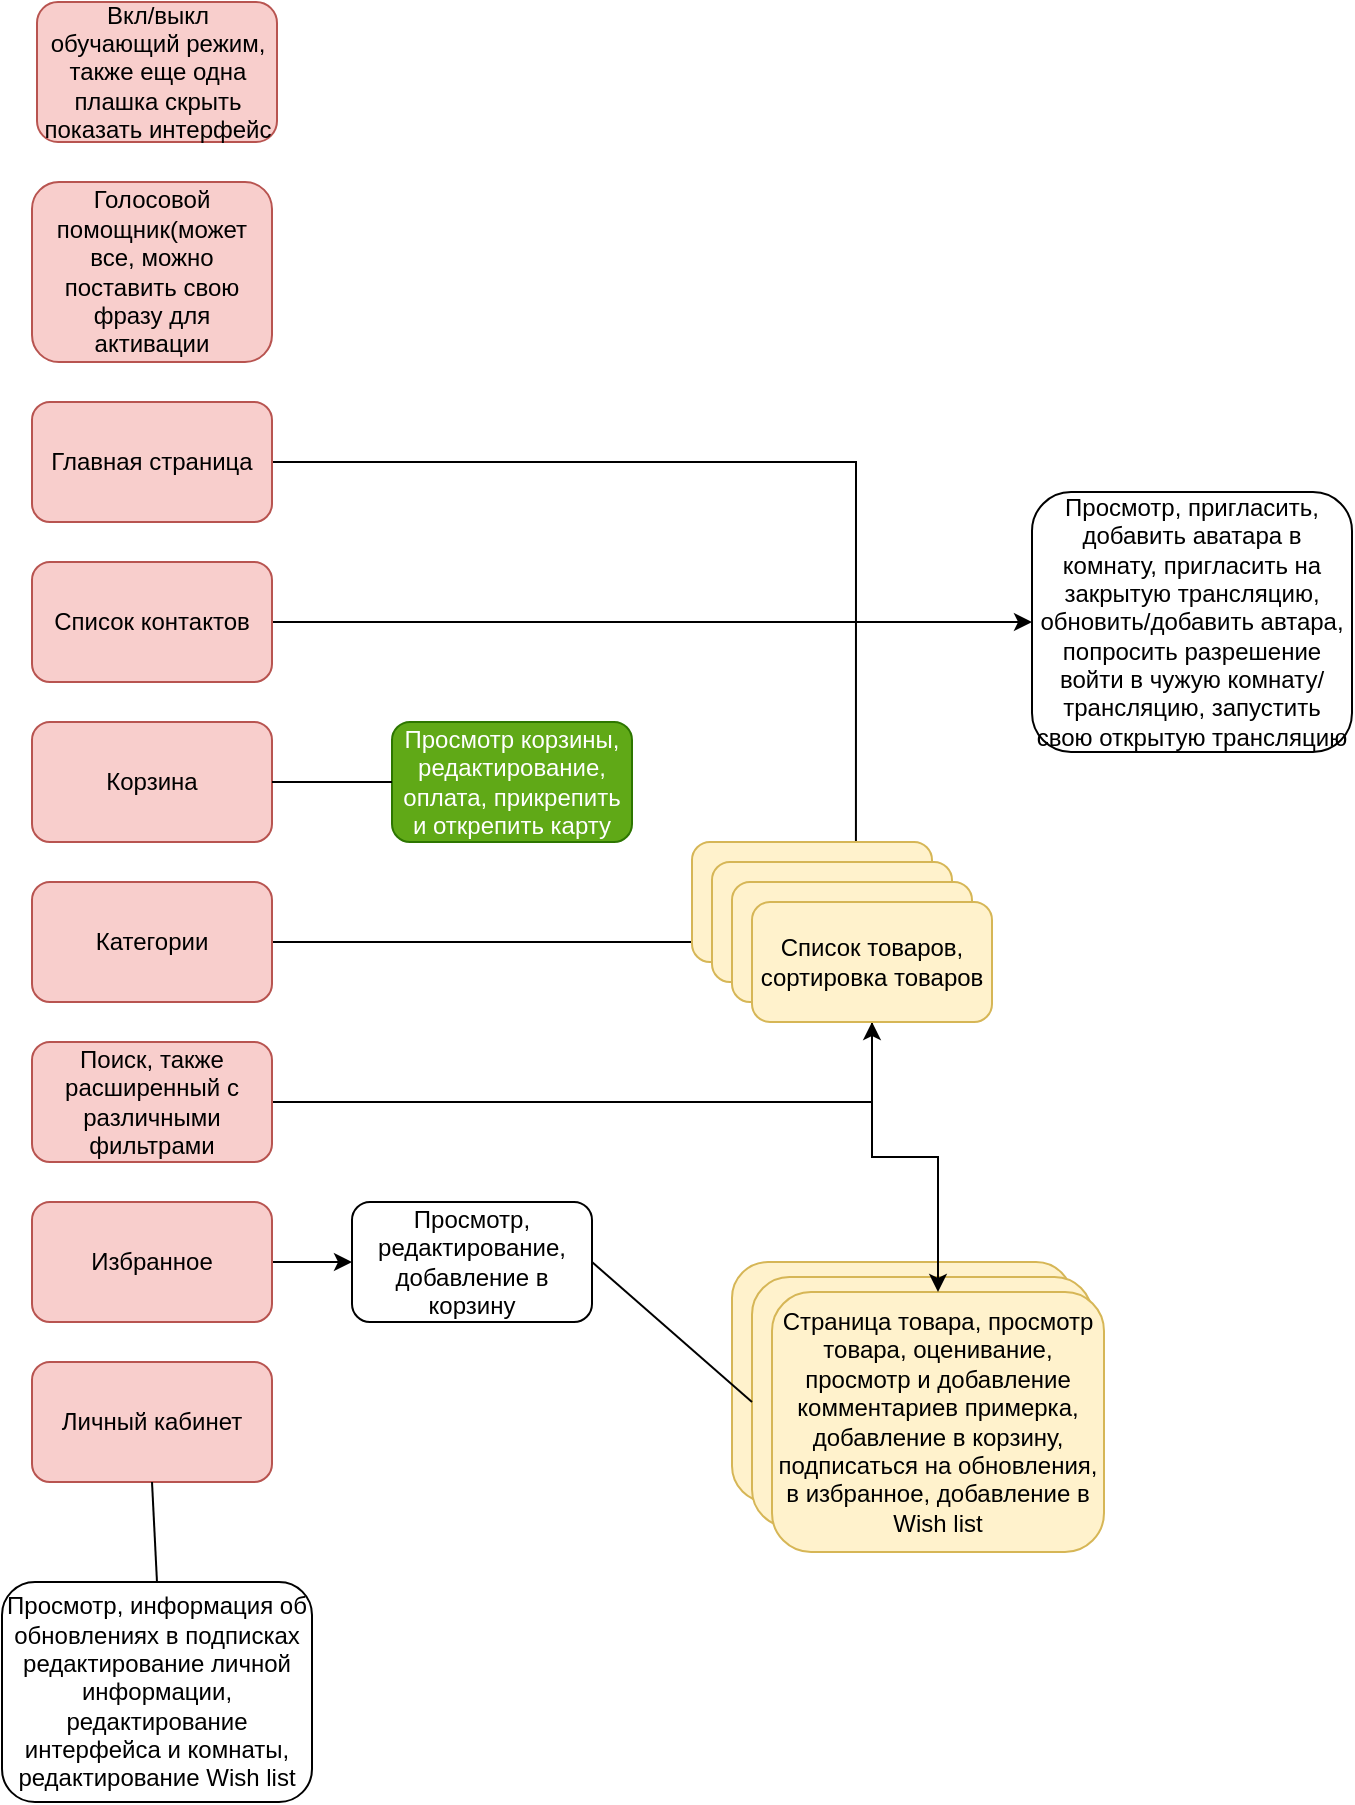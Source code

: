 <mxfile version="14.6.13" type="github">
  <diagram id="yVRvtDNOpkcY-x4k_joX" name="Page-1">
    <mxGraphModel dx="828" dy="1621" grid="1" gridSize="10" guides="1" tooltips="1" connect="1" arrows="1" fold="1" page="1" pageScale="1" pageWidth="827" pageHeight="1169" math="0" shadow="0">
      <root>
        <mxCell id="0" />
        <mxCell id="1" parent="0" />
        <mxCell id="rZZrpLSbzX8zwbnqx2oc-27" style="edgeStyle=orthogonalEdgeStyle;rounded=0;orthogonalLoop=1;jettySize=auto;html=1;entryX=0.433;entryY=0.017;entryDx=0;entryDy=0;entryPerimeter=0;" edge="1" parent="1" source="rZZrpLSbzX8zwbnqx2oc-1" target="rZZrpLSbzX8zwbnqx2oc-24">
          <mxGeometry relative="1" as="geometry" />
        </mxCell>
        <mxCell id="rZZrpLSbzX8zwbnqx2oc-1" value="Главная страница" style="rounded=1;whiteSpace=wrap;html=1;fillColor=#f8cecc;strokeColor=#b85450;" vertex="1" parent="1">
          <mxGeometry x="30" y="30" width="120" height="60" as="geometry" />
        </mxCell>
        <mxCell id="rZZrpLSbzX8zwbnqx2oc-31" style="edgeStyle=orthogonalEdgeStyle;rounded=0;orthogonalLoop=1;jettySize=auto;html=1;entryX=0;entryY=0.5;entryDx=0;entryDy=0;" edge="1" parent="1" source="rZZrpLSbzX8zwbnqx2oc-2" target="rZZrpLSbzX8zwbnqx2oc-30">
          <mxGeometry relative="1" as="geometry" />
        </mxCell>
        <mxCell id="rZZrpLSbzX8zwbnqx2oc-2" value="Список контактов" style="rounded=1;whiteSpace=wrap;html=1;fillColor=#f8cecc;strokeColor=#b85450;" vertex="1" parent="1">
          <mxGeometry x="30" y="110" width="120" height="60" as="geometry" />
        </mxCell>
        <mxCell id="rZZrpLSbzX8zwbnqx2oc-3" value="Корзина" style="rounded=1;whiteSpace=wrap;html=1;fillColor=#f8cecc;strokeColor=#b85450;" vertex="1" parent="1">
          <mxGeometry x="30" y="190" width="120" height="60" as="geometry" />
        </mxCell>
        <mxCell id="rZZrpLSbzX8zwbnqx2oc-25" style="edgeStyle=orthogonalEdgeStyle;rounded=0;orthogonalLoop=1;jettySize=auto;html=1;entryX=0;entryY=0.5;entryDx=0;entryDy=0;" edge="1" parent="1" source="rZZrpLSbzX8zwbnqx2oc-4" target="rZZrpLSbzX8zwbnqx2oc-23">
          <mxGeometry relative="1" as="geometry" />
        </mxCell>
        <mxCell id="rZZrpLSbzX8zwbnqx2oc-4" value="Категории" style="rounded=1;whiteSpace=wrap;html=1;fillColor=#f8cecc;strokeColor=#b85450;" vertex="1" parent="1">
          <mxGeometry x="30" y="270" width="120" height="60" as="geometry" />
        </mxCell>
        <mxCell id="rZZrpLSbzX8zwbnqx2oc-26" style="edgeStyle=orthogonalEdgeStyle;rounded=0;orthogonalLoop=1;jettySize=auto;html=1;" edge="1" parent="1" source="rZZrpLSbzX8zwbnqx2oc-5" target="rZZrpLSbzX8zwbnqx2oc-24">
          <mxGeometry relative="1" as="geometry" />
        </mxCell>
        <mxCell id="rZZrpLSbzX8zwbnqx2oc-5" value="Поиск, также расширенный с различными фильтрами" style="rounded=1;whiteSpace=wrap;html=1;fillColor=#f8cecc;strokeColor=#b85450;" vertex="1" parent="1">
          <mxGeometry x="30" y="350" width="120" height="60" as="geometry" />
        </mxCell>
        <mxCell id="rZZrpLSbzX8zwbnqx2oc-6" value="Просмотр корзины, редактирование, оплата, прикрепить и открепить карту" style="rounded=1;whiteSpace=wrap;html=1;fillColor=#60a917;strokeColor=#2D7600;fontColor=#ffffff;" vertex="1" parent="1">
          <mxGeometry x="210" y="190" width="120" height="60" as="geometry" />
        </mxCell>
        <mxCell id="rZZrpLSbzX8zwbnqx2oc-7" value="" style="endArrow=none;html=1;exitX=1;exitY=0.5;exitDx=0;exitDy=0;entryX=0;entryY=0.5;entryDx=0;entryDy=0;" edge="1" parent="1" source="rZZrpLSbzX8zwbnqx2oc-3" target="rZZrpLSbzX8zwbnqx2oc-6">
          <mxGeometry width="50" height="50" relative="1" as="geometry">
            <mxPoint x="270" y="250" as="sourcePoint" />
            <mxPoint x="320" y="200" as="targetPoint" />
          </mxGeometry>
        </mxCell>
        <mxCell id="rZZrpLSbzX8zwbnqx2oc-8" value="Личный кабинет" style="rounded=1;whiteSpace=wrap;html=1;fillColor=#f8cecc;strokeColor=#b85450;" vertex="1" parent="1">
          <mxGeometry x="30" y="510" width="120" height="60" as="geometry" />
        </mxCell>
        <mxCell id="rZZrpLSbzX8zwbnqx2oc-9" value="Просмотр, информация об обновлениях в подписках редактирование личной информации, редактирование интерфейса и комнаты, редактирование Wish list" style="rounded=1;whiteSpace=wrap;html=1;" vertex="1" parent="1">
          <mxGeometry x="15" y="620" width="155" height="110" as="geometry" />
        </mxCell>
        <mxCell id="rZZrpLSbzX8zwbnqx2oc-10" value="" style="endArrow=none;html=1;entryX=0.5;entryY=0;entryDx=0;entryDy=0;exitX=0.5;exitY=1;exitDx=0;exitDy=0;" edge="1" parent="1" source="rZZrpLSbzX8zwbnqx2oc-8" target="rZZrpLSbzX8zwbnqx2oc-9">
          <mxGeometry width="50" height="50" relative="1" as="geometry">
            <mxPoint x="150" y="570" as="sourcePoint" />
            <mxPoint x="200" y="520" as="targetPoint" />
          </mxGeometry>
        </mxCell>
        <mxCell id="rZZrpLSbzX8zwbnqx2oc-15" style="edgeStyle=orthogonalEdgeStyle;rounded=0;orthogonalLoop=1;jettySize=auto;html=1;entryX=0;entryY=0.5;entryDx=0;entryDy=0;" edge="1" parent="1" source="rZZrpLSbzX8zwbnqx2oc-13" target="rZZrpLSbzX8zwbnqx2oc-14">
          <mxGeometry relative="1" as="geometry" />
        </mxCell>
        <mxCell id="rZZrpLSbzX8zwbnqx2oc-13" value="Избранное" style="rounded=1;whiteSpace=wrap;html=1;fillColor=#f8cecc;strokeColor=#b85450;" vertex="1" parent="1">
          <mxGeometry x="30" y="430" width="120" height="60" as="geometry" />
        </mxCell>
        <mxCell id="rZZrpLSbzX8zwbnqx2oc-14" value="Просмотр, редактирование, добавление в корзину" style="rounded=1;whiteSpace=wrap;html=1;" vertex="1" parent="1">
          <mxGeometry x="190" y="430" width="120" height="60" as="geometry" />
        </mxCell>
        <mxCell id="rZZrpLSbzX8zwbnqx2oc-17" value="" style="rounded=1;whiteSpace=wrap;html=1;fillColor=#fff2cc;strokeColor=#d6b656;" vertex="1" parent="1">
          <mxGeometry x="380" y="460" width="170" height="120" as="geometry" />
        </mxCell>
        <mxCell id="rZZrpLSbzX8zwbnqx2oc-18" value="" style="rounded=1;whiteSpace=wrap;html=1;fillColor=#fff2cc;strokeColor=#d6b656;" vertex="1" parent="1">
          <mxGeometry x="390" y="467.5" width="170" height="125" as="geometry" />
        </mxCell>
        <mxCell id="rZZrpLSbzX8zwbnqx2oc-19" value="&lt;span&gt;Страница товара, просмотр товара, оценивание, просмотр и добавление комментариев примерка, добавление в корзину, подписаться на обновления, в избранное, добавление в Wish list&lt;/span&gt;" style="rounded=1;whiteSpace=wrap;html=1;fillColor=#fff2cc;strokeColor=#d6b656;" vertex="1" parent="1">
          <mxGeometry x="400" y="475" width="166" height="130" as="geometry" />
        </mxCell>
        <mxCell id="rZZrpLSbzX8zwbnqx2oc-20" value="" style="endArrow=none;html=1;entryX=0;entryY=0.5;entryDx=0;entryDy=0;exitX=1;exitY=0.5;exitDx=0;exitDy=0;" edge="1" parent="1" source="rZZrpLSbzX8zwbnqx2oc-14" target="rZZrpLSbzX8zwbnqx2oc-18">
          <mxGeometry width="50" height="50" relative="1" as="geometry">
            <mxPoint x="200" y="470" as="sourcePoint" />
            <mxPoint x="250" y="420" as="targetPoint" />
          </mxGeometry>
        </mxCell>
        <mxCell id="rZZrpLSbzX8zwbnqx2oc-21" value="" style="rounded=1;whiteSpace=wrap;html=1;fillColor=#fff2cc;strokeColor=#d6b656;" vertex="1" parent="1">
          <mxGeometry x="360" y="250" width="120" height="60" as="geometry" />
        </mxCell>
        <mxCell id="rZZrpLSbzX8zwbnqx2oc-22" value="" style="rounded=1;whiteSpace=wrap;html=1;fillColor=#fff2cc;strokeColor=#d6b656;" vertex="1" parent="1">
          <mxGeometry x="370" y="260" width="120" height="60" as="geometry" />
        </mxCell>
        <mxCell id="rZZrpLSbzX8zwbnqx2oc-23" value="" style="rounded=1;whiteSpace=wrap;html=1;fillColor=#fff2cc;strokeColor=#d6b656;" vertex="1" parent="1">
          <mxGeometry x="380" y="270" width="120" height="60" as="geometry" />
        </mxCell>
        <mxCell id="rZZrpLSbzX8zwbnqx2oc-28" style="edgeStyle=orthogonalEdgeStyle;rounded=0;orthogonalLoop=1;jettySize=auto;html=1;" edge="1" parent="1" source="rZZrpLSbzX8zwbnqx2oc-24" target="rZZrpLSbzX8zwbnqx2oc-19">
          <mxGeometry relative="1" as="geometry" />
        </mxCell>
        <mxCell id="rZZrpLSbzX8zwbnqx2oc-24" value="Список товаров, сортировка товаров" style="rounded=1;whiteSpace=wrap;html=1;fillColor=#fff2cc;strokeColor=#d6b656;" vertex="1" parent="1">
          <mxGeometry x="390" y="280" width="120" height="60" as="geometry" />
        </mxCell>
        <mxCell id="rZZrpLSbzX8zwbnqx2oc-30" value="Просмотр, пригласить, добавить аватара в комнату, пригласить на закрытую трансляцию, обновить/добавить автара, попросить разрешение войти в чужую комнату/трансляцию, запустить свою открытую трансляцию" style="rounded=1;whiteSpace=wrap;html=1;" vertex="1" parent="1">
          <mxGeometry x="530" y="75" width="160" height="130" as="geometry" />
        </mxCell>
        <mxCell id="rZZrpLSbzX8zwbnqx2oc-32" value="Голосовой помощник(может все, можно поставить свою фразу для активации" style="rounded=1;whiteSpace=wrap;html=1;fillColor=#f8cecc;strokeColor=#b85450;" vertex="1" parent="1">
          <mxGeometry x="30" y="-80" width="120" height="90" as="geometry" />
        </mxCell>
        <mxCell id="rZZrpLSbzX8zwbnqx2oc-35" value="Вкл/выкл обучающий режим, также еще одна плашка скрыть показать интерфейс" style="rounded=1;whiteSpace=wrap;html=1;fillColor=#f8cecc;strokeColor=#b85450;" vertex="1" parent="1">
          <mxGeometry x="32.5" y="-170" width="120" height="70" as="geometry" />
        </mxCell>
      </root>
    </mxGraphModel>
  </diagram>
</mxfile>
